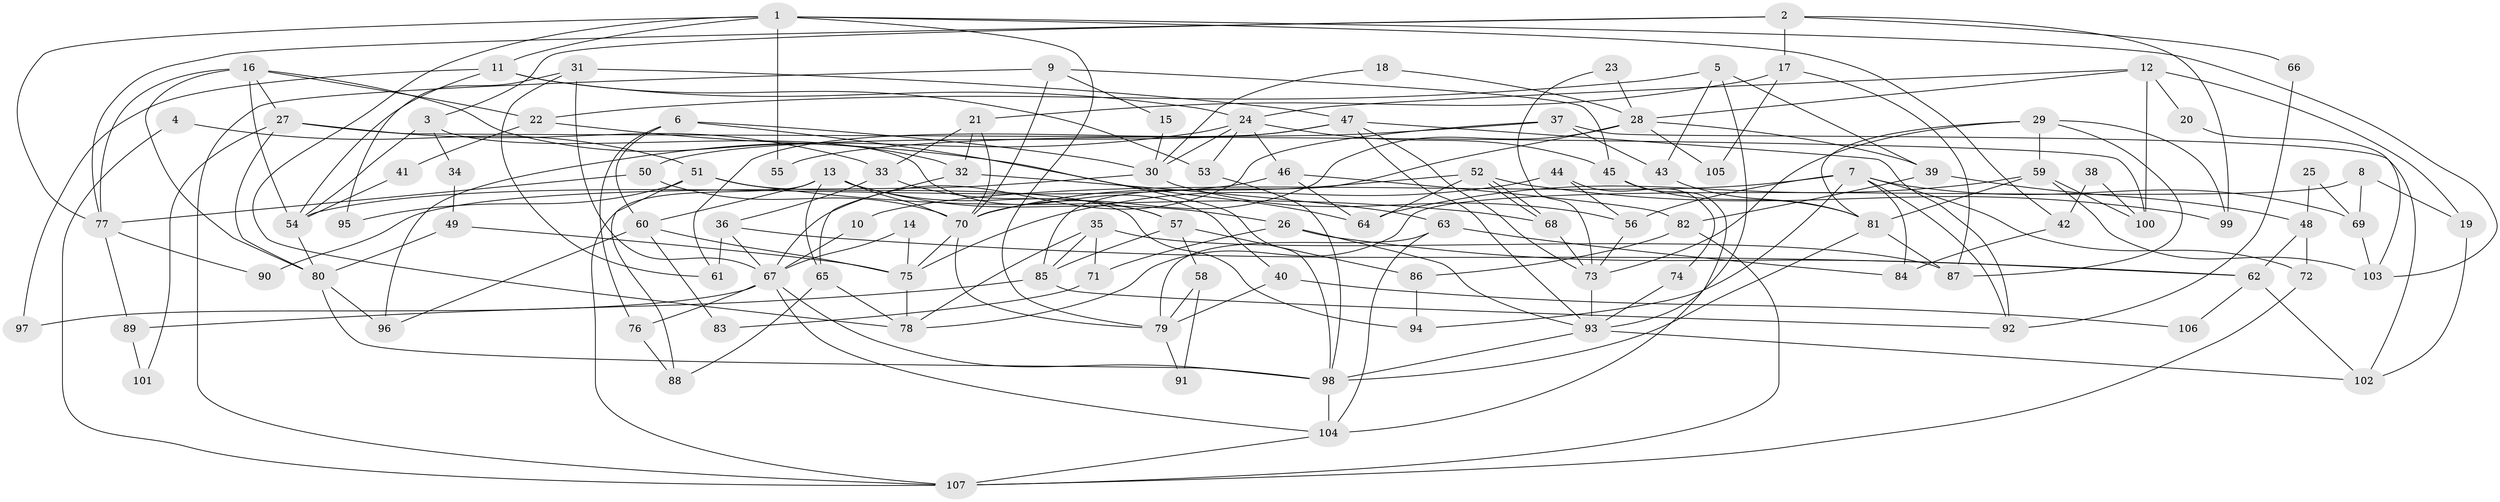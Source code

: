 // coarse degree distribution, {7: 0.12307692307692308, 4: 0.15384615384615385, 8: 0.03076923076923077, 10: 0.03076923076923077, 12: 0.015384615384615385, 16: 0.015384615384615385, 6: 0.12307692307692308, 2: 0.18461538461538463, 3: 0.2, 9: 0.015384615384615385, 5: 0.09230769230769231, 14: 0.015384615384615385}
// Generated by graph-tools (version 1.1) at 2025/50/03/04/25 22:50:51]
// undirected, 107 vertices, 214 edges
graph export_dot {
  node [color=gray90,style=filled];
  1;
  2;
  3;
  4;
  5;
  6;
  7;
  8;
  9;
  10;
  11;
  12;
  13;
  14;
  15;
  16;
  17;
  18;
  19;
  20;
  21;
  22;
  23;
  24;
  25;
  26;
  27;
  28;
  29;
  30;
  31;
  32;
  33;
  34;
  35;
  36;
  37;
  38;
  39;
  40;
  41;
  42;
  43;
  44;
  45;
  46;
  47;
  48;
  49;
  50;
  51;
  52;
  53;
  54;
  55;
  56;
  57;
  58;
  59;
  60;
  61;
  62;
  63;
  64;
  65;
  66;
  67;
  68;
  69;
  70;
  71;
  72;
  73;
  74;
  75;
  76;
  77;
  78;
  79;
  80;
  81;
  82;
  83;
  84;
  85;
  86;
  87;
  88;
  89;
  90;
  91;
  92;
  93;
  94;
  95;
  96;
  97;
  98;
  99;
  100;
  101;
  102;
  103;
  104;
  105;
  106;
  107;
  1 -- 79;
  1 -- 77;
  1 -- 11;
  1 -- 42;
  1 -- 55;
  1 -- 78;
  1 -- 103;
  2 -- 99;
  2 -- 77;
  2 -- 3;
  2 -- 17;
  2 -- 66;
  3 -- 54;
  3 -- 34;
  3 -- 40;
  4 -- 51;
  4 -- 107;
  5 -- 22;
  5 -- 93;
  5 -- 39;
  5 -- 43;
  6 -- 76;
  6 -- 30;
  6 -- 60;
  6 -- 98;
  7 -- 72;
  7 -- 92;
  7 -- 10;
  7 -- 56;
  7 -- 69;
  7 -- 84;
  7 -- 94;
  8 -- 69;
  8 -- 19;
  8 -- 78;
  9 -- 107;
  9 -- 45;
  9 -- 15;
  9 -- 70;
  10 -- 67;
  11 -- 24;
  11 -- 53;
  11 -- 54;
  11 -- 97;
  12 -- 28;
  12 -- 24;
  12 -- 19;
  12 -- 20;
  12 -- 100;
  13 -- 65;
  13 -- 60;
  13 -- 26;
  13 -- 57;
  13 -- 70;
  13 -- 107;
  14 -- 75;
  14 -- 67;
  15 -- 30;
  16 -- 54;
  16 -- 27;
  16 -- 22;
  16 -- 32;
  16 -- 77;
  16 -- 80;
  17 -- 87;
  17 -- 21;
  17 -- 105;
  18 -- 30;
  18 -- 28;
  19 -- 102;
  20 -- 103;
  21 -- 70;
  21 -- 32;
  21 -- 33;
  22 -- 64;
  22 -- 41;
  23 -- 73;
  23 -- 28;
  24 -- 53;
  24 -- 96;
  24 -- 30;
  24 -- 45;
  24 -- 46;
  25 -- 48;
  25 -- 69;
  26 -- 62;
  26 -- 71;
  26 -- 93;
  27 -- 100;
  27 -- 80;
  27 -- 33;
  27 -- 101;
  28 -- 70;
  28 -- 39;
  28 -- 85;
  28 -- 105;
  29 -- 59;
  29 -- 81;
  29 -- 73;
  29 -- 87;
  29 -- 99;
  30 -- 56;
  30 -- 90;
  31 -- 61;
  31 -- 67;
  31 -- 47;
  31 -- 95;
  32 -- 63;
  32 -- 65;
  33 -- 36;
  33 -- 57;
  34 -- 49;
  35 -- 85;
  35 -- 78;
  35 -- 71;
  35 -- 87;
  36 -- 67;
  36 -- 61;
  36 -- 62;
  37 -- 67;
  37 -- 43;
  37 -- 55;
  37 -- 102;
  38 -- 42;
  38 -- 100;
  39 -- 82;
  39 -- 48;
  40 -- 79;
  40 -- 106;
  41 -- 54;
  42 -- 84;
  43 -- 81;
  44 -- 75;
  44 -- 56;
  44 -- 74;
  45 -- 81;
  45 -- 104;
  46 -- 54;
  46 -- 64;
  46 -- 82;
  47 -- 73;
  47 -- 50;
  47 -- 61;
  47 -- 92;
  47 -- 93;
  48 -- 62;
  48 -- 72;
  49 -- 75;
  49 -- 80;
  50 -- 70;
  50 -- 77;
  51 -- 94;
  51 -- 68;
  51 -- 88;
  51 -- 95;
  52 -- 70;
  52 -- 68;
  52 -- 68;
  52 -- 64;
  52 -- 99;
  53 -- 98;
  54 -- 80;
  56 -- 73;
  57 -- 58;
  57 -- 85;
  57 -- 86;
  58 -- 79;
  58 -- 91;
  59 -- 64;
  59 -- 81;
  59 -- 100;
  59 -- 103;
  60 -- 75;
  60 -- 83;
  60 -- 96;
  62 -- 102;
  62 -- 106;
  63 -- 104;
  63 -- 79;
  63 -- 84;
  65 -- 78;
  65 -- 88;
  66 -- 92;
  67 -- 104;
  67 -- 98;
  67 -- 76;
  67 -- 97;
  68 -- 73;
  69 -- 103;
  70 -- 75;
  70 -- 79;
  71 -- 83;
  72 -- 107;
  73 -- 93;
  74 -- 93;
  75 -- 78;
  76 -- 88;
  77 -- 89;
  77 -- 90;
  79 -- 91;
  80 -- 98;
  80 -- 96;
  81 -- 87;
  81 -- 98;
  82 -- 107;
  82 -- 86;
  85 -- 89;
  85 -- 92;
  86 -- 94;
  89 -- 101;
  93 -- 98;
  93 -- 102;
  98 -- 104;
  104 -- 107;
}
